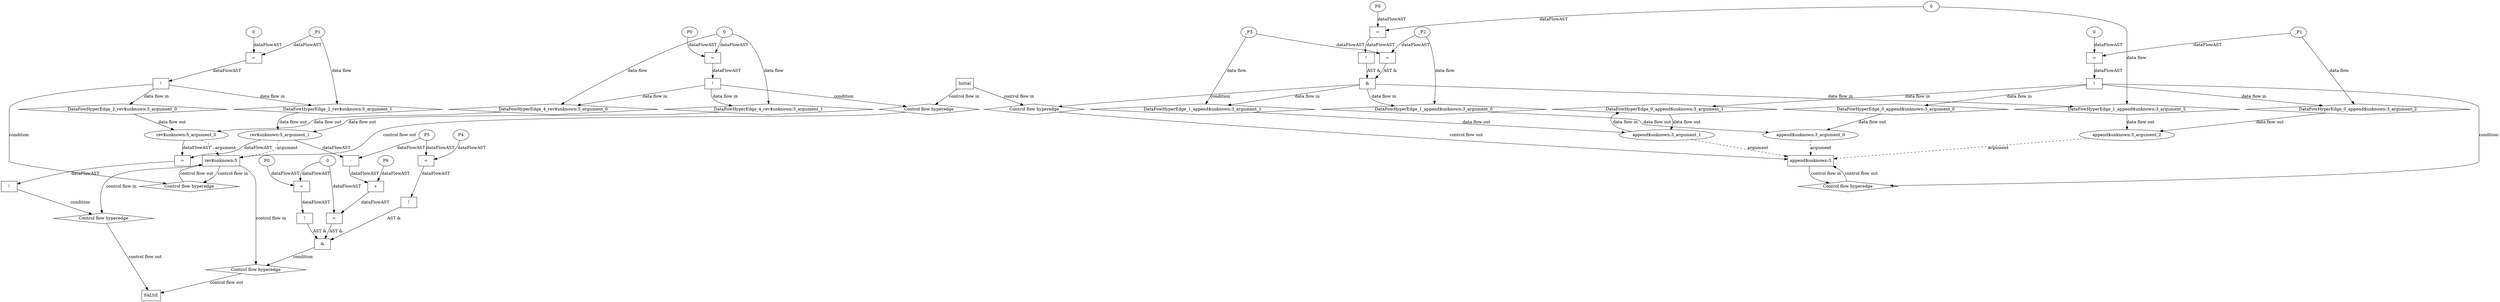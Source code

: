 digraph dag {
"append$unknown:3" [label="append$unknown:3" nodeName="append$unknown:3" class=cfn  shape="rect"];
"rev$unknown:5" [label="rev$unknown:5" nodeName="rev$unknown:5" class=cfn  shape="rect"];
FALSE [label="FALSE" nodeName=FALSE class=cfn  shape="rect"];
Initial [label="Initial" nodeName=Initial class=cfn  shape="rect"];
ControlFowHyperEdge_0 [label="Control flow hyperedge" nodeName=ControlFowHyperEdge_0 class=controlFlowHyperEdge shape="diamond"];
"append$unknown:3" -> ControlFowHyperEdge_0 [label="control flow in"]
ControlFowHyperEdge_0 -> "append$unknown:3" [label="control flow out"]
ControlFowHyperEdge_1 [label="Control flow hyperedge" nodeName=ControlFowHyperEdge_1 class=controlFlowHyperEdge shape="diamond"];
"Initial" -> ControlFowHyperEdge_1 [label="control flow in"]
ControlFowHyperEdge_1 -> "append$unknown:3" [label="control flow out"]
ControlFowHyperEdge_2 [label="Control flow hyperedge" nodeName=ControlFowHyperEdge_2 class=controlFlowHyperEdge shape="diamond"];
"rev$unknown:5" -> ControlFowHyperEdge_2 [label="control flow in"]
ControlFowHyperEdge_2 -> "rev$unknown:5" [label="control flow out"]
ControlFowHyperEdge_3 [label="Control flow hyperedge" nodeName=ControlFowHyperEdge_3 class=controlFlowHyperEdge shape="diamond"];
"rev$unknown:5" -> ControlFowHyperEdge_3 [label="control flow in"]
ControlFowHyperEdge_3 -> "FALSE" [label="control flow out"]
ControlFowHyperEdge_4 [label="Control flow hyperedge" nodeName=ControlFowHyperEdge_4 class=controlFlowHyperEdge shape="diamond"];
"Initial" -> ControlFowHyperEdge_4 [label="control flow in"]
ControlFowHyperEdge_4 -> "rev$unknown:5" [label="control flow out"]
ControlFowHyperEdge_5 [label="Control flow hyperedge" nodeName=ControlFowHyperEdge_5 class=controlFlowHyperEdge shape="diamond"];
"rev$unknown:5" -> ControlFowHyperEdge_5 [label="control flow in"]
ControlFowHyperEdge_5 -> "FALSE" [label="control flow out"]
"append$unknown:3_argument_0" [label="append$unknown:3_argument_0" nodeName=argument0 class=argument  head="append$unknown:3" shape="oval"];
"append$unknown:3_argument_0" -> "append$unknown:3"[label="argument" style="dashed"]
"append$unknown:3_argument_1" [label="append$unknown:3_argument_1" nodeName=argument1 class=argument  head="append$unknown:3" shape="oval"];
"append$unknown:3_argument_1" -> "append$unknown:3"[label="argument" style="dashed"]
"append$unknown:3_argument_2" [label="append$unknown:3_argument_2" nodeName=argument2 class=argument  head="append$unknown:3" shape="oval"];
"append$unknown:3_argument_2" -> "append$unknown:3"[label="argument" style="dashed"]
"rev$unknown:5_argument_0" [label="rev$unknown:5_argument_0" nodeName=argument0 class=argument  head="rev$unknown:5" shape="oval"];
"rev$unknown:5_argument_0" -> "rev$unknown:5"[label="argument" style="dashed"]
"rev$unknown:5_argument_1" [label="rev$unknown:5_argument_1" nodeName=argument1 class=argument  head="rev$unknown:5" shape="oval"];
"rev$unknown:5_argument_1" -> "rev$unknown:5"[label="argument" style="dashed"]

"xxxappend$unknown:3___append$unknown:3_0xxxguard_0_node_0" [label="!" nodeName="xxxappend$unknown:3___append$unknown:3_0xxxguard_0_node_0" class=Operator shape="rect"];
"xxxappend$unknown:3___append$unknown:3_0xxxguard_0_node_1" [label="=" nodeName="xxxappend$unknown:3___append$unknown:3_0xxxguard_0_node_1" class=Operator  shape="rect"];
"xxxappend$unknown:3___append$unknown:3_0xxxguard_0_node_3" [label="0" nodeName="xxxappend$unknown:3___append$unknown:3_0xxxguard_0_node_3" class=Literal ];
"xxxappend$unknown:3___append$unknown:3_0xxxguard_0_node_1" -> "xxxappend$unknown:3___append$unknown:3_0xxxguard_0_node_0"[label="dataFlowAST"]
"xxxappend$unknown:3___append$unknown:3_0xxxdataFlow_0_node_0" -> "xxxappend$unknown:3___append$unknown:3_0xxxguard_0_node_1"[label="dataFlowAST"]
"xxxappend$unknown:3___append$unknown:3_0xxxguard_0_node_3" -> "xxxappend$unknown:3___append$unknown:3_0xxxguard_0_node_1"[label="dataFlowAST"]

"xxxappend$unknown:3___append$unknown:3_0xxxguard_0_node_0" -> "ControlFowHyperEdge_0" [label="condition"];
"xxxappend$unknown:3___append$unknown:3_0xxxdataFlow_0_node_0" [label="_P1" nodeName="xxxappend$unknown:3___append$unknown:3_0xxxdataFlow_0_node_0" class=Constant ];

"xxxappend$unknown:3___append$unknown:3_0xxxdataFlow_0_node_0" -> "DataFowHyperEdge_0_append$unknown:3_argument_2" [label="data flow"];
"xxxappend$unknown:3___Initial_1xxx_and" [label="&" nodeName="xxxappend$unknown:3___Initial_1xxx_and" class=Operator shape="rect"];
"xxxappend$unknown:3___Initial_1xxxguard_0_node_0" [label="!" nodeName="xxxappend$unknown:3___Initial_1xxxguard_0_node_0" class=Operator shape="rect"];
"xxxappend$unknown:3___Initial_1xxxguard_0_node_1" [label="=" nodeName="xxxappend$unknown:3___Initial_1xxxguard_0_node_1" class=Operator  shape="rect"];
"xxxappend$unknown:3___Initial_1xxxguard_0_node_2" [label="P0" nodeName="xxxappend$unknown:3___Initial_1xxxguard_0_node_2" class=Constant ];
"xxxappend$unknown:3___Initial_1xxxguard_0_node_1" -> "xxxappend$unknown:3___Initial_1xxxguard_0_node_0"[label="dataFlowAST"]
"xxxappend$unknown:3___Initial_1xxxguard_0_node_2" -> "xxxappend$unknown:3___Initial_1xxxguard_0_node_1"[label="dataFlowAST"]
"xxxappend$unknown:3___Initial_1xxxdataFlow2_node_0" -> "xxxappend$unknown:3___Initial_1xxxguard_0_node_1"[label="dataFlowAST"]

"xxxappend$unknown:3___Initial_1xxxguard_0_node_0" -> "xxxappend$unknown:3___Initial_1xxx_and" [label="AST &"];
"xxxappend$unknown:3___Initial_1xxxguard1_node_0" [label="=" nodeName="xxxappend$unknown:3___Initial_1xxxguard1_node_0" class=Operator  shape="rect"];
"xxxappend$unknown:3___Initial_1xxxdataFlow1_node_0" -> "xxxappend$unknown:3___Initial_1xxxguard1_node_0"[label="dataFlowAST"]
"xxxappend$unknown:3___Initial_1xxxdataFlow_0_node_0" -> "xxxappend$unknown:3___Initial_1xxxguard1_node_0"[label="dataFlowAST"]

"xxxappend$unknown:3___Initial_1xxxguard1_node_0" -> "xxxappend$unknown:3___Initial_1xxx_and" [label="AST &"];
"xxxappend$unknown:3___Initial_1xxx_and" -> "ControlFowHyperEdge_1" [label="condition"];
"xxxappend$unknown:3___Initial_1xxxdataFlow_0_node_0" [label="_P2" nodeName="xxxappend$unknown:3___Initial_1xxxdataFlow_0_node_0" class=Constant ];

"xxxappend$unknown:3___Initial_1xxxdataFlow_0_node_0" -> "DataFowHyperEdge_1_append$unknown:3_argument_0" [label="data flow"];
"xxxappend$unknown:3___Initial_1xxxdataFlow1_node_0" [label="_P3" nodeName="xxxappend$unknown:3___Initial_1xxxdataFlow1_node_0" class=Constant ];

"xxxappend$unknown:3___Initial_1xxxdataFlow1_node_0" -> "DataFowHyperEdge_1_append$unknown:3_argument_1" [label="data flow"];
"xxxappend$unknown:3___Initial_1xxxdataFlow2_node_0" [label="0" nodeName="xxxappend$unknown:3___Initial_1xxxdataFlow2_node_0" class=Literal ];

"xxxappend$unknown:3___Initial_1xxxdataFlow2_node_0" -> "DataFowHyperEdge_1_append$unknown:3_argument_2" [label="data flow"];
"xxxrev$unknown:5___rev$unknown:5_2xxxguard_0_node_0" [label="!" nodeName="xxxrev$unknown:5___rev$unknown:5_2xxxguard_0_node_0" class=Operator shape="rect"];
"xxxrev$unknown:5___rev$unknown:5_2xxxguard_0_node_1" [label="=" nodeName="xxxrev$unknown:5___rev$unknown:5_2xxxguard_0_node_1" class=Operator  shape="rect"];
"xxxrev$unknown:5___rev$unknown:5_2xxxguard_0_node_3" [label="0" nodeName="xxxrev$unknown:5___rev$unknown:5_2xxxguard_0_node_3" class=Literal ];
"xxxrev$unknown:5___rev$unknown:5_2xxxguard_0_node_1" -> "xxxrev$unknown:5___rev$unknown:5_2xxxguard_0_node_0"[label="dataFlowAST"]
"xxxrev$unknown:5___rev$unknown:5_2xxxdataFlow_0_node_0" -> "xxxrev$unknown:5___rev$unknown:5_2xxxguard_0_node_1"[label="dataFlowAST"]
"xxxrev$unknown:5___rev$unknown:5_2xxxguard_0_node_3" -> "xxxrev$unknown:5___rev$unknown:5_2xxxguard_0_node_1"[label="dataFlowAST"]

"xxxrev$unknown:5___rev$unknown:5_2xxxguard_0_node_0" -> "ControlFowHyperEdge_2" [label="condition"];
"xxxrev$unknown:5___rev$unknown:5_2xxxdataFlow_0_node_0" [label="_P1" nodeName="xxxrev$unknown:5___rev$unknown:5_2xxxdataFlow_0_node_0" class=Constant ];

"xxxrev$unknown:5___rev$unknown:5_2xxxdataFlow_0_node_0" -> "DataFowHyperEdge_2_rev$unknown:5_argument_1" [label="data flow"];
"xxxFALSE___rev$unknown:5_3xxx_and" [label="&" nodeName="xxxFALSE___rev$unknown:5_3xxx_and" class=Operator shape="rect"];
"xxxFALSE___rev$unknown:5_3xxxguard_0_node_0" [label="=" nodeName="xxxFALSE___rev$unknown:5_3xxxguard_0_node_0" class=Operator  shape="rect"];
"xxxFALSE___rev$unknown:5_3xxxguard_0_node_1" [label="+" nodeName="xxxFALSE___rev$unknown:5_3xxxguard_0_node_1" class= Operator shape="rect"];
"xxxFALSE___rev$unknown:5_3xxxguard_0_node_2" [label="P6" nodeName="xxxFALSE___rev$unknown:5_3xxxguard_0_node_2" class=Constant ];
"xxxFALSE___rev$unknown:5_3xxxguard_0_node_3" [label="-" nodeName="xxxFALSE___rev$unknown:5_3xxxguard_0_node_3" class= Operator shape="rect"];
"xxxFALSE___rev$unknown:5_3xxxguard_0_node_5" [label="P5" nodeName="xxxFALSE___rev$unknown:5_3xxxguard_0_node_5" class=Constant ];
"xxxFALSE___rev$unknown:5_3xxxguard_0_node_6" [label="0" nodeName="xxxFALSE___rev$unknown:5_3xxxguard_0_node_6" class=Literal ];
"xxxFALSE___rev$unknown:5_3xxxguard_0_node_1" -> "xxxFALSE___rev$unknown:5_3xxxguard_0_node_0"[label="dataFlowAST"]
"xxxFALSE___rev$unknown:5_3xxxguard_0_node_6" -> "xxxFALSE___rev$unknown:5_3xxxguard_0_node_0"[label="dataFlowAST"]
"xxxFALSE___rev$unknown:5_3xxxguard_0_node_2" -> "xxxFALSE___rev$unknown:5_3xxxguard_0_node_1"[label="dataFlowAST"]
"xxxFALSE___rev$unknown:5_3xxxguard_0_node_3" -> "xxxFALSE___rev$unknown:5_3xxxguard_0_node_1"[label="dataFlowAST"]
"rev$unknown:5_argument_1" -> "xxxFALSE___rev$unknown:5_3xxxguard_0_node_3"[label="dataFlowAST"]
"xxxFALSE___rev$unknown:5_3xxxguard_0_node_5" -> "xxxFALSE___rev$unknown:5_3xxxguard_0_node_3"[label="dataFlowAST"]

"xxxFALSE___rev$unknown:5_3xxxguard_0_node_0" -> "xxxFALSE___rev$unknown:5_3xxx_and" [label="AST &"];
"xxxFALSE___rev$unknown:5_3xxxguard1_node_0" [label="!" nodeName="xxxFALSE___rev$unknown:5_3xxxguard1_node_0" class=Operator shape="rect"];
"xxxFALSE___rev$unknown:5_3xxxguard1_node_1" [label="=" nodeName="xxxFALSE___rev$unknown:5_3xxxguard1_node_1" class=Operator  shape="rect"];
"xxxFALSE___rev$unknown:5_3xxxguard1_node_3" [label="P4" nodeName="xxxFALSE___rev$unknown:5_3xxxguard1_node_3" class=Constant ];
"xxxFALSE___rev$unknown:5_3xxxguard1_node_1" -> "xxxFALSE___rev$unknown:5_3xxxguard1_node_0"[label="dataFlowAST"]
"xxxFALSE___rev$unknown:5_3xxxguard_0_node_5" -> "xxxFALSE___rev$unknown:5_3xxxguard1_node_1"[label="dataFlowAST"]
"xxxFALSE___rev$unknown:5_3xxxguard1_node_3" -> "xxxFALSE___rev$unknown:5_3xxxguard1_node_1"[label="dataFlowAST"]

"xxxFALSE___rev$unknown:5_3xxxguard1_node_0" -> "xxxFALSE___rev$unknown:5_3xxx_and" [label="AST &"];
"xxxFALSE___rev$unknown:5_3xxxguard2_node_0" [label="!" nodeName="xxxFALSE___rev$unknown:5_3xxxguard2_node_0" class=Operator shape="rect"];
"xxxFALSE___rev$unknown:5_3xxxguard2_node_1" [label="=" nodeName="xxxFALSE___rev$unknown:5_3xxxguard2_node_1" class=Operator  shape="rect"];
"xxxFALSE___rev$unknown:5_3xxxguard2_node_2" [label="P0" nodeName="xxxFALSE___rev$unknown:5_3xxxguard2_node_2" class=Constant ];
"xxxFALSE___rev$unknown:5_3xxxguard2_node_1" -> "xxxFALSE___rev$unknown:5_3xxxguard2_node_0"[label="dataFlowAST"]
"xxxFALSE___rev$unknown:5_3xxxguard2_node_2" -> "xxxFALSE___rev$unknown:5_3xxxguard2_node_1"[label="dataFlowAST"]
"xxxFALSE___rev$unknown:5_3xxxguard_0_node_6" -> "xxxFALSE___rev$unknown:5_3xxxguard2_node_1"[label="dataFlowAST"]

"xxxFALSE___rev$unknown:5_3xxxguard2_node_0" -> "xxxFALSE___rev$unknown:5_3xxx_and" [label="AST &"];
"xxxFALSE___rev$unknown:5_3xxx_and" -> "ControlFowHyperEdge_3" [label="condition"];
"xxxrev$unknown:5___Initial_4xxxguard_0_node_0" [label="!" nodeName="xxxrev$unknown:5___Initial_4xxxguard_0_node_0" class=Operator shape="rect"];
"xxxrev$unknown:5___Initial_4xxxguard_0_node_1" [label="=" nodeName="xxxrev$unknown:5___Initial_4xxxguard_0_node_1" class=Operator  shape="rect"];
"xxxrev$unknown:5___Initial_4xxxguard_0_node_2" [label="P0" nodeName="xxxrev$unknown:5___Initial_4xxxguard_0_node_2" class=Constant ];
"xxxrev$unknown:5___Initial_4xxxguard_0_node_1" -> "xxxrev$unknown:5___Initial_4xxxguard_0_node_0"[label="dataFlowAST"]
"xxxrev$unknown:5___Initial_4xxxguard_0_node_2" -> "xxxrev$unknown:5___Initial_4xxxguard_0_node_1"[label="dataFlowAST"]
"xxxrev$unknown:5___Initial_4xxxdataFlow_0_node_0" -> "xxxrev$unknown:5___Initial_4xxxguard_0_node_1"[label="dataFlowAST"]

"xxxrev$unknown:5___Initial_4xxxguard_0_node_0" -> "ControlFowHyperEdge_4" [label="condition"];
"xxxrev$unknown:5___Initial_4xxxdataFlow_0_node_0" [label="0" nodeName="xxxrev$unknown:5___Initial_4xxxdataFlow_0_node_0" class=Literal ];

"xxxrev$unknown:5___Initial_4xxxdataFlow_0_node_0" -> "DataFowHyperEdge_4_rev$unknown:5_argument_0" [label="data flow"];

"xxxrev$unknown:5___Initial_4xxxdataFlow_0_node_0" -> "DataFowHyperEdge_4_rev$unknown:5_argument_1" [label="data flow"];
"xxxFALSE___rev$unknown:5_5xxxguard_0_node_0" [label="!" nodeName="xxxFALSE___rev$unknown:5_5xxxguard_0_node_0" class=Operator shape="rect"];
"xxxFALSE___rev$unknown:5_5xxxguard_0_node_1" [label="=" nodeName="xxxFALSE___rev$unknown:5_5xxxguard_0_node_1" class=Operator  shape="rect"];
"xxxFALSE___rev$unknown:5_5xxxguard_0_node_1" -> "xxxFALSE___rev$unknown:5_5xxxguard_0_node_0"[label="dataFlowAST"]
"rev$unknown:5_argument_0" -> "xxxFALSE___rev$unknown:5_5xxxguard_0_node_1"[label="dataFlowAST"]
"rev$unknown:5_argument_1" -> "xxxFALSE___rev$unknown:5_5xxxguard_0_node_1"[label="dataFlowAST"]

"xxxFALSE___rev$unknown:5_5xxxguard_0_node_0" -> "ControlFowHyperEdge_5" [label="condition"];
"DataFowHyperEdge_0_append$unknown:3_argument_0" [label="DataFowHyperEdge_0_append$unknown:3_argument_0" nodeName="DataFowHyperEdge_0_append$unknown:3_argument_0" class=DataFlowHyperedge shape="diamond"];
"DataFowHyperEdge_0_append$unknown:3_argument_0" -> "append$unknown:3_argument_0"[label="data flow out"]
"xxxappend$unknown:3___append$unknown:3_0xxxguard_0_node_0" -> "DataFowHyperEdge_0_append$unknown:3_argument_0"[label="data flow in"]
"DataFowHyperEdge_0_append$unknown:3_argument_1" [label="DataFowHyperEdge_0_append$unknown:3_argument_1" nodeName="DataFowHyperEdge_0_append$unknown:3_argument_1" class=DataFlowHyperedge shape="diamond"];
"DataFowHyperEdge_0_append$unknown:3_argument_1" -> "append$unknown:3_argument_1"[label="data flow out"]
"xxxappend$unknown:3___append$unknown:3_0xxxguard_0_node_0" -> "DataFowHyperEdge_0_append$unknown:3_argument_1"[label="data flow in"]
"DataFowHyperEdge_0_append$unknown:3_argument_2" [label="DataFowHyperEdge_0_append$unknown:3_argument_2" nodeName="DataFowHyperEdge_0_append$unknown:3_argument_2" class=DataFlowHyperedge shape="diamond"];
"DataFowHyperEdge_0_append$unknown:3_argument_2" -> "append$unknown:3_argument_2"[label="data flow out"]
"xxxappend$unknown:3___append$unknown:3_0xxxguard_0_node_0" -> "DataFowHyperEdge_0_append$unknown:3_argument_2"[label="data flow in"]
"DataFowHyperEdge_1_append$unknown:3_argument_0" [label="DataFowHyperEdge_1_append$unknown:3_argument_0" nodeName="DataFowHyperEdge_1_append$unknown:3_argument_0" class=DataFlowHyperedge shape="diamond"];
"DataFowHyperEdge_1_append$unknown:3_argument_0" -> "append$unknown:3_argument_0"[label="data flow out"]
"xxxappend$unknown:3___Initial_1xxx_and" -> "DataFowHyperEdge_1_append$unknown:3_argument_0"[label="data flow in"]
"DataFowHyperEdge_1_append$unknown:3_argument_1" [label="DataFowHyperEdge_1_append$unknown:3_argument_1" nodeName="DataFowHyperEdge_1_append$unknown:3_argument_1" class=DataFlowHyperedge shape="diamond"];
"DataFowHyperEdge_1_append$unknown:3_argument_1" -> "append$unknown:3_argument_1"[label="data flow out"]
"xxxappend$unknown:3___Initial_1xxx_and" -> "DataFowHyperEdge_1_append$unknown:3_argument_1"[label="data flow in"]
"DataFowHyperEdge_1_append$unknown:3_argument_2" [label="DataFowHyperEdge_1_append$unknown:3_argument_2" nodeName="DataFowHyperEdge_1_append$unknown:3_argument_2" class=DataFlowHyperedge shape="diamond"];
"DataFowHyperEdge_1_append$unknown:3_argument_2" -> "append$unknown:3_argument_2"[label="data flow out"]
"xxxappend$unknown:3___Initial_1xxx_and" -> "DataFowHyperEdge_1_append$unknown:3_argument_2"[label="data flow in"]
"DataFowHyperEdge_2_rev$unknown:5_argument_0" [label="DataFowHyperEdge_2_rev$unknown:5_argument_0" nodeName="DataFowHyperEdge_2_rev$unknown:5_argument_0" class=DataFlowHyperedge shape="diamond"];
"DataFowHyperEdge_2_rev$unknown:5_argument_0" -> "rev$unknown:5_argument_0"[label="data flow out"]
"xxxrev$unknown:5___rev$unknown:5_2xxxguard_0_node_0" -> "DataFowHyperEdge_2_rev$unknown:5_argument_0"[label="data flow in"]
"DataFowHyperEdge_2_rev$unknown:5_argument_1" [label="DataFowHyperEdge_2_rev$unknown:5_argument_1" nodeName="DataFowHyperEdge_2_rev$unknown:5_argument_1" class=DataFlowHyperedge shape="diamond"];
"DataFowHyperEdge_2_rev$unknown:5_argument_1" -> "rev$unknown:5_argument_1"[label="data flow out"]
"xxxrev$unknown:5___rev$unknown:5_2xxxguard_0_node_0" -> "DataFowHyperEdge_2_rev$unknown:5_argument_1"[label="data flow in"]
"DataFowHyperEdge_4_rev$unknown:5_argument_0" [label="DataFowHyperEdge_4_rev$unknown:5_argument_0" nodeName="DataFowHyperEdge_4_rev$unknown:5_argument_0" class=DataFlowHyperedge shape="diamond"];
"DataFowHyperEdge_4_rev$unknown:5_argument_0" -> "rev$unknown:5_argument_0"[label="data flow out"]
"xxxrev$unknown:5___Initial_4xxxguard_0_node_0" -> "DataFowHyperEdge_4_rev$unknown:5_argument_0"[label="data flow in"]
"DataFowHyperEdge_4_rev$unknown:5_argument_1" [label="DataFowHyperEdge_4_rev$unknown:5_argument_1" nodeName="DataFowHyperEdge_4_rev$unknown:5_argument_1" class=DataFlowHyperedge shape="diamond"];
"DataFowHyperEdge_4_rev$unknown:5_argument_1" -> "rev$unknown:5_argument_1"[label="data flow out"]
"xxxrev$unknown:5___Initial_4xxxguard_0_node_0" -> "DataFowHyperEdge_4_rev$unknown:5_argument_1"[label="data flow in"]
"append$unknown:3_argument_1" -> "DataFowHyperEdge_0_append$unknown:3_argument_1"[label="data flow in"]




}
